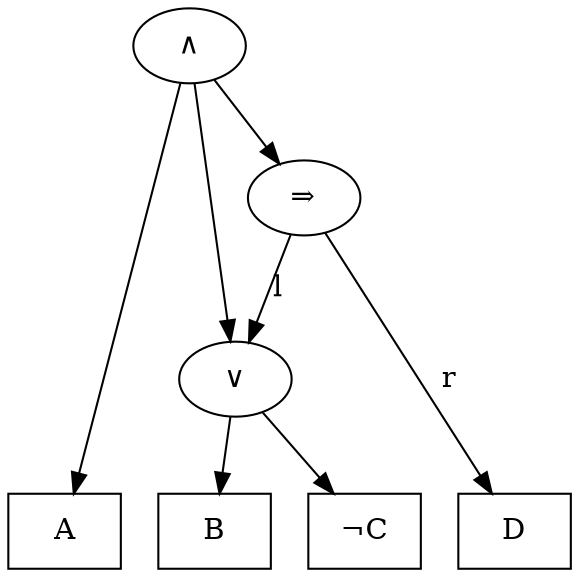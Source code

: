 digraph G {
{ rank = same;
  id0 [shape=box, label="A"];
  id1 [shape=box, label="B"];
  id2 [shape=box, label="¬C"];
  id3 [shape=box, label="D"];
}
  id4 [label="∨"];
  id4 -> id1;
  id4 -> id2;
  id5 [label="⇒"];
  id5 -> id4 [label="l"];
  id5 -> id3 [label="r"];
  id6 [label="∧"];
  id6 -> id0;
  id6 -> id4;
  id6 -> id5;
}
